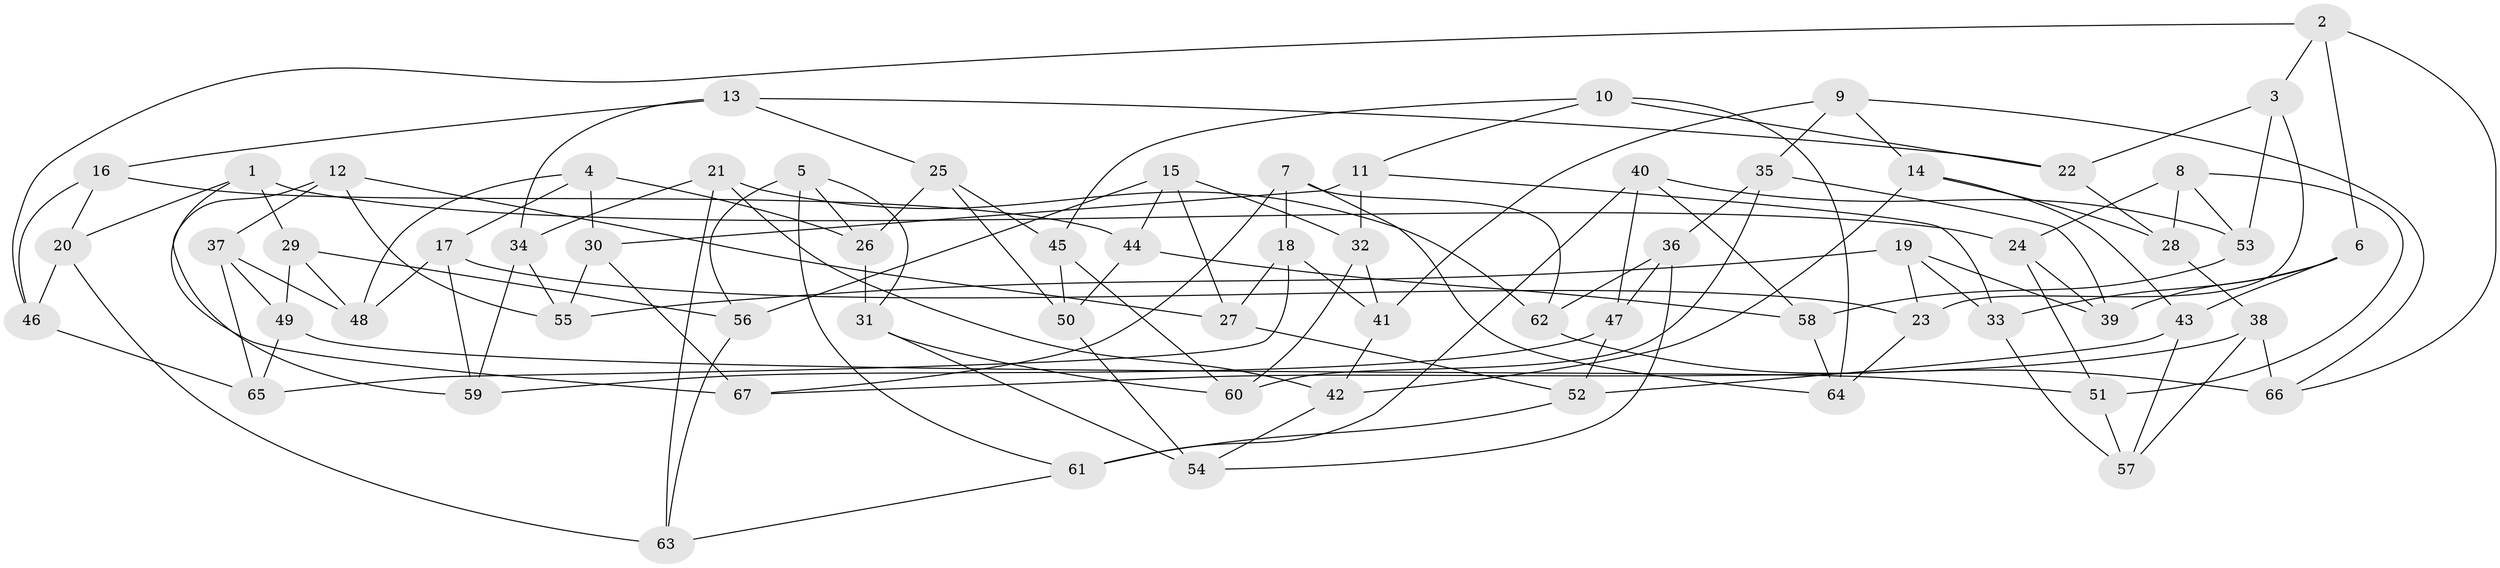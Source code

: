 // coarse degree distribution, {3: 0.21212121212121213, 5: 0.21212121212121213, 4: 0.3333333333333333, 6: 0.06060606060606061, 7: 0.09090909090909091, 8: 0.06060606060606061, 9: 0.030303030303030304}
// Generated by graph-tools (version 1.1) at 2025/02/03/04/25 22:02:09]
// undirected, 67 vertices, 134 edges
graph export_dot {
graph [start="1"]
  node [color=gray90,style=filled];
  1;
  2;
  3;
  4;
  5;
  6;
  7;
  8;
  9;
  10;
  11;
  12;
  13;
  14;
  15;
  16;
  17;
  18;
  19;
  20;
  21;
  22;
  23;
  24;
  25;
  26;
  27;
  28;
  29;
  30;
  31;
  32;
  33;
  34;
  35;
  36;
  37;
  38;
  39;
  40;
  41;
  42;
  43;
  44;
  45;
  46;
  47;
  48;
  49;
  50;
  51;
  52;
  53;
  54;
  55;
  56;
  57;
  58;
  59;
  60;
  61;
  62;
  63;
  64;
  65;
  66;
  67;
  1 -- 29;
  1 -- 20;
  1 -- 67;
  1 -- 24;
  2 -- 3;
  2 -- 66;
  2 -- 6;
  2 -- 46;
  3 -- 22;
  3 -- 53;
  3 -- 23;
  4 -- 26;
  4 -- 48;
  4 -- 17;
  4 -- 30;
  5 -- 56;
  5 -- 26;
  5 -- 61;
  5 -- 31;
  6 -- 33;
  6 -- 39;
  6 -- 43;
  7 -- 67;
  7 -- 62;
  7 -- 18;
  7 -- 64;
  8 -- 28;
  8 -- 24;
  8 -- 51;
  8 -- 53;
  9 -- 14;
  9 -- 41;
  9 -- 35;
  9 -- 66;
  10 -- 64;
  10 -- 11;
  10 -- 45;
  10 -- 22;
  11 -- 33;
  11 -- 30;
  11 -- 32;
  12 -- 55;
  12 -- 27;
  12 -- 37;
  12 -- 59;
  13 -- 25;
  13 -- 16;
  13 -- 34;
  13 -- 22;
  14 -- 42;
  14 -- 43;
  14 -- 28;
  15 -- 27;
  15 -- 32;
  15 -- 44;
  15 -- 56;
  16 -- 44;
  16 -- 20;
  16 -- 46;
  17 -- 59;
  17 -- 48;
  17 -- 23;
  18 -- 41;
  18 -- 65;
  18 -- 27;
  19 -- 33;
  19 -- 39;
  19 -- 55;
  19 -- 23;
  20 -- 46;
  20 -- 63;
  21 -- 63;
  21 -- 34;
  21 -- 62;
  21 -- 42;
  22 -- 28;
  23 -- 64;
  24 -- 51;
  24 -- 39;
  25 -- 50;
  25 -- 26;
  25 -- 45;
  26 -- 31;
  27 -- 52;
  28 -- 38;
  29 -- 56;
  29 -- 49;
  29 -- 48;
  30 -- 55;
  30 -- 67;
  31 -- 54;
  31 -- 60;
  32 -- 60;
  32 -- 41;
  33 -- 57;
  34 -- 59;
  34 -- 55;
  35 -- 36;
  35 -- 60;
  35 -- 39;
  36 -- 54;
  36 -- 47;
  36 -- 62;
  37 -- 49;
  37 -- 65;
  37 -- 48;
  38 -- 57;
  38 -- 66;
  38 -- 67;
  40 -- 53;
  40 -- 61;
  40 -- 47;
  40 -- 58;
  41 -- 42;
  42 -- 54;
  43 -- 57;
  43 -- 52;
  44 -- 50;
  44 -- 58;
  45 -- 50;
  45 -- 60;
  46 -- 65;
  47 -- 52;
  47 -- 59;
  49 -- 51;
  49 -- 65;
  50 -- 54;
  51 -- 57;
  52 -- 61;
  53 -- 58;
  56 -- 63;
  58 -- 64;
  61 -- 63;
  62 -- 66;
}
